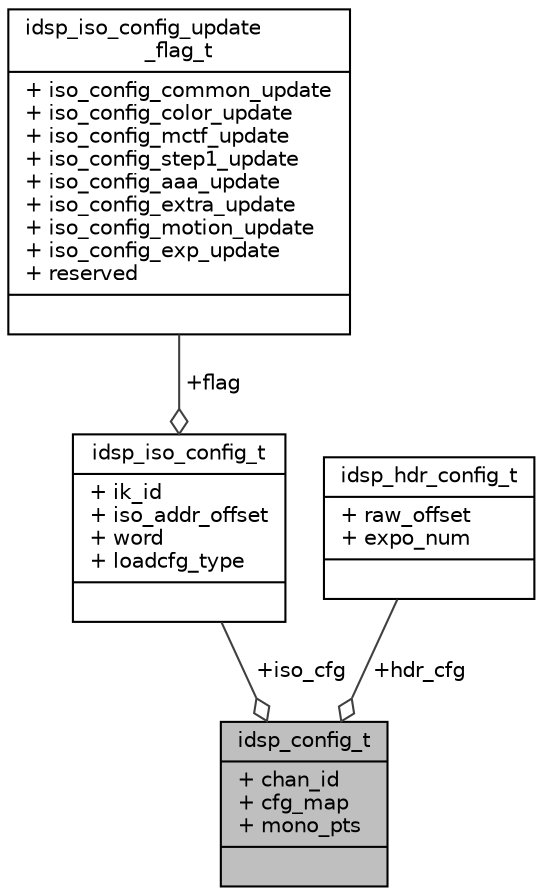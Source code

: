 digraph "idsp_config_t"
{
 // INTERACTIVE_SVG=YES
 // LATEX_PDF_SIZE
  bgcolor="transparent";
  edge [fontname="Helvetica",fontsize="10",labelfontname="Helvetica",labelfontsize="10"];
  node [fontname="Helvetica",fontsize="10",shape=record];
  Node1 [label="{idsp_config_t\n|+ chan_id\l+ cfg_map\l+ mono_pts\l|}",height=0.2,width=0.4,color="black", fillcolor="grey75", style="filled", fontcolor="black",tooltip=" "];
  Node2 -> Node1 [color="grey25",fontsize="10",style="solid",label=" +iso_cfg" ,arrowhead="odiamond",fontname="Helvetica"];
  Node2 [label="{idsp_iso_config_t\n|+ ik_id\l+ iso_addr_offset\l+ word\l+ loadcfg_type\l|}",height=0.2,width=0.4,color="black",URL="$da/d64/structidsp__iso__config__t.html",tooltip=" "];
  Node3 -> Node2 [color="grey25",fontsize="10",style="solid",label=" +flag" ,arrowhead="odiamond",fontname="Helvetica"];
  Node3 [label="{idsp_iso_config_update\l_flag_t\n|+ iso_config_common_update\l+ iso_config_color_update\l+ iso_config_mctf_update\l+ iso_config_step1_update\l+ iso_config_aaa_update\l+ iso_config_extra_update\l+ iso_config_motion_update\l+ iso_config_exp_update\l+ reserved\l|}",height=0.2,width=0.4,color="black",URL="$da/ddf/structidsp__iso__config__update__flag__t.html",tooltip=" "];
  Node4 -> Node1 [color="grey25",fontsize="10",style="solid",label=" +hdr_cfg" ,arrowhead="odiamond",fontname="Helvetica"];
  Node4 [label="{idsp_hdr_config_t\n|+ raw_offset\l+ expo_num\l|}",height=0.2,width=0.4,color="black",URL="$d7/da6/structidsp__hdr__config__t.html",tooltip=" "];
}
